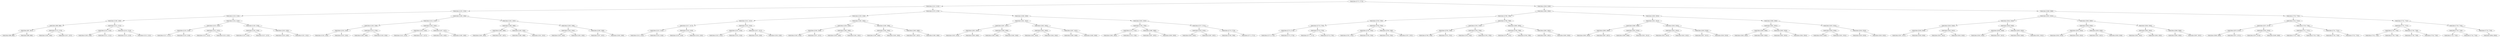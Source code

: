 digraph G{
745301984 [label="Node{data=[2772, 2772]}"]
745301984 -> 302279064
302279064 [label="Node{data=[1513, 1513]}"]
302279064 -> 1951737504
1951737504 [label="Node{data=[1232, 1232]}"]
1951737504 -> 1247644388
1247644388 [label="Node{data=[1216, 1216]}"]
1247644388 -> 96577320
96577320 [label="Node{data=[1208, 1208]}"]
96577320 -> 884491937
884491937 [label="Node{data=[999, 999]}"]
884491937 -> 1761937072
1761937072 [label="Node{data=[997, 997]}"]
1761937072 -> 1328135134
1328135134 [label="Node{data=[996, 996]}"]
1761937072 -> 1205452276
1205452276 [label="Node{data=[998, 998]}"]
884491937 -> 832726752
832726752 [label="Node{data=[1173, 1173]}"]
832726752 -> 1884542690
1884542690 [label="Node{data=[1064, 1064]}"]
832726752 -> 1915122813
1915122813 [label="Node{data=[1207, 1207]}"]
96577320 -> 2014990800
2014990800 [label="Node{data=[1212, 1212]}"]
2014990800 -> 1521331541
1521331541 [label="Node{data=[1210, 1210]}"]
1521331541 -> 875004964
875004964 [label="Node{data=[1209, 1209]}"]
1521331541 -> 1977850689
1977850689 [label="Node{data=[1211, 1211]}"]
2014990800 -> 1608372476
1608372476 [label="Node{data=[1214, 1214]}"]
1608372476 -> 1747781975
1747781975 [label="Node{data=[1213, 1213]}"]
1608372476 -> 1612953298
1612953298 [label="Node{data=[1215, 1215]}"]
1247644388 -> 158531588
158531588 [label="Node{data=[1224, 1224]}"]
158531588 -> 941128678
941128678 [label="Node{data=[1220, 1220]}"]
941128678 -> 956283395
956283395 [label="Node{data=[1218, 1218]}"]
956283395 -> 1167527656
1167527656 [label="Node{data=[1217, 1217]}"]
956283395 -> 1425360254
1425360254 [label="Node{data=[1219, 1219]}"]
941128678 -> 793367373
793367373 [label="Node{data=[1222, 1222]}"]
793367373 -> 1789086469
1789086469 [label="Node{data=[1221, 1221]}"]
793367373 -> 389998839
389998839 [label="Node{data=[1223, 1223]}"]
158531588 -> 1771995611
1771995611 [label="Node{data=[1228, 1228]}"]
1771995611 -> 145548318
145548318 [label="Node{data=[1226, 1226]}"]
145548318 -> 2015849837
2015849837 [label="Node{data=[1225, 1225]}"]
145548318 -> 415128526
415128526 [label="Node{data=[1227, 1227]}"]
1771995611 -> 95654235
95654235 [label="Node{data=[1230, 1230]}"]
95654235 -> 1792023015
1792023015 [label="Node{data=[1229, 1229]}"]
95654235 -> 694115797
694115797 [label="Node{data=[1231, 1231]}"]
1951737504 -> 1138033435
1138033435 [label="Node{data=[1494, 1494]}"]
1138033435 -> 1526037363
1526037363 [label="Node{data=[1414, 1414]}"]
1526037363 -> 805326571
805326571 [label="Node{data=[1236, 1236]}"]
805326571 -> 1675762891
1675762891 [label="Node{data=[1234, 1234]}"]
1675762891 -> 147068535
147068535 [label="Node{data=[1233, 1233]}"]
1675762891 -> 2031868671
2031868671 [label="Node{data=[1235, 1235]}"]
805326571 -> 1272882209
1272882209 [label="Node{data=[1276, 1276]}"]
1272882209 -> 942271957
942271957 [label="Node{data=[1268, 1268]}"]
1272882209 -> 276177673
276177673 [label="Node{data=[1329, 1329]}"]
1526037363 -> 933093338
933093338 [label="Node{data=[1435, 1435]}"]
933093338 -> 165452452
165452452 [label="Node{data=[1416, 1416]}"]
165452452 -> 2121046287
2121046287 [label="Node{data=[1415, 1415]}"]
165452452 -> 1596162976
1596162976 [label="Node{data=[1417, 1417]}"]
933093338 -> 102364305
102364305 [label="Node{data=[1457, 1457]}"]
102364305 -> 1811765068
1811765068 [label="Node{data=[1453, 1453]}"]
102364305 -> 1908613085
1908613085 [label="Node{data=[1493, 1493]}"]
1138033435 -> 842972358
842972358 [label="Node{data=[1502, 1502]}"]
842972358 -> 2076867436
2076867436 [label="Node{data=[1498, 1498]}"]
2076867436 -> 2047607918
2047607918 [label="Node{data=[1496, 1496]}"]
2047607918 -> 332976389
332976389 [label="Node{data=[1495, 1495]}"]
2047607918 -> 1422362420
1422362420 [label="Node{data=[1497, 1497]}"]
2076867436 -> 2097059803
2097059803 [label="Node{data=[1500, 1500]}"]
2097059803 -> 1716245342
1716245342 [label="Node{data=[1499, 1499]}"]
2097059803 -> 869168747
869168747 [label="Node{data=[1501, 1501]}"]
842972358 -> 1540929793
1540929793 [label="Node{data=[1506, 1506]}"]
1540929793 -> 1401994734
1401994734 [label="Node{data=[1504, 1504]}"]
1401994734 -> 1803109857
1803109857 [label="Node{data=[1503, 1503]}"]
1401994734 -> 734272459
734272459 [label="Node{data=[1505, 1505]}"]
1540929793 -> 894086915
894086915 [label="Node{data=[1508, 1508]}"]
894086915 -> 1675828105
1675828105 [label="Node{data=[1507, 1507]}"]
894086915 -> 1108614233
1108614233 [label="Node{data=[1509, 1509]}"]
302279064 -> 1233472915
1233472915 [label="Node{data=[1576, 1576]}"]
1233472915 -> 702009623
702009623 [label="Node{data=[1529, 1529]}"]
702009623 -> 1377020151
1377020151 [label="Node{data=[1521, 1521]}"]
1377020151 -> 805797944
805797944 [label="Node{data=[1517, 1517]}"]
805797944 -> 1393404542
1393404542 [label="Node{data=[1515, 1515]}"]
1393404542 -> 1145411169
1145411169 [label="Node{data=[1514, 1514]}"]
1393404542 -> 199154190
199154190 [label="Node{data=[1516, 1516]}"]
805797944 -> 122981645
122981645 [label="Node{data=[1519, 1519]}"]
122981645 -> 959744451
959744451 [label="Node{data=[1518, 1518]}"]
122981645 -> 1370154522
1370154522 [label="Node{data=[1520, 1520]}"]
1377020151 -> 752437387
752437387 [label="Node{data=[1525, 1525]}"]
752437387 -> 256283896
256283896 [label="Node{data=[1523, 1523]}"]
256283896 -> 312569410
312569410 [label="Node{data=[1522, 1522]}"]
256283896 -> 339591226
339591226 [label="Node{data=[1524, 1524]}"]
752437387 -> 1917210406
1917210406 [label="Node{data=[1527, 1527]}"]
1917210406 -> 1226630338
1226630338 [label="Node{data=[1526, 1526]}"]
1917210406 -> 1356218589
1356218589 [label="Node{data=[1528, 1528]}"]
702009623 -> 705717997
705717997 [label="Node{data=[1562, 1562]}"]
705717997 -> 1794061302
1794061302 [label="Node{data=[1558, 1558]}"]
1794061302 -> 1148973213
1148973213 [label="Node{data=[1556, 1556]}"]
1148973213 -> 642355303
642355303 [label="Node{data=[1530, 1530]}"]
1148973213 -> 256359757
256359757 [label="Node{data=[1557, 1557]}"]
1794061302 -> 472141776
472141776 [label="Node{data=[1560, 1560]}"]
472141776 -> 130067409
130067409 [label="Node{data=[1559, 1559]}"]
472141776 -> 1835059686
1835059686 [label="Node{data=[1561, 1561]}"]
705717997 -> 1610595538
1610595538 [label="Node{data=[1566, 1566]}"]
1610595538 -> 1637556786
1637556786 [label="Node{data=[1564, 1564]}"]
1637556786 -> 1661441011
1661441011 [label="Node{data=[1563, 1563]}"]
1637556786 -> 138627468
138627468 [label="Node{data=[1565, 1565]}"]
1610595538 -> 720928122
720928122 [label="Node{data=[1568, 1568]}"]
720928122 -> 315248805
315248805 [label="Node{data=[1567, 1567]}"]
720928122 -> 1292747012
1292747012 [label="Node{data=[1569, 1569]}"]
1233472915 -> 1594945024
1594945024 [label="Node{data=[1649, 1649]}"]
1594945024 -> 912939829
912939829 [label="Node{data=[1641, 1641]}"]
912939829 -> 1986357797
1986357797 [label="Node{data=[1637, 1637]}"]
1986357797 -> 1430487052
1430487052 [label="Node{data=[1635, 1635]}"]
1430487052 -> 234554442
234554442 [label="Node{data=[1623, 1623]}"]
1430487052 -> 1764513075
1764513075 [label="Node{data=[1636, 1636]}"]
1986357797 -> 876953201
876953201 [label="Node{data=[1639, 1639]}"]
876953201 -> 2102364949
2102364949 [label="Node{data=[1638, 1638]}"]
876953201 -> 683874722
683874722 [label="Node{data=[1640, 1640]}"]
912939829 -> 600654916
600654916 [label="Node{data=[1645, 1645]}"]
600654916 -> 1055277306
1055277306 [label="Node{data=[1643, 1643]}"]
1055277306 -> 1064330000
1064330000 [label="Node{data=[1642, 1642]}"]
1055277306 -> 265184085
265184085 [label="Node{data=[1644, 1644]}"]
600654916 -> 1181284748
1181284748 [label="Node{data=[1647, 1647]}"]
1181284748 -> 1241878571
1241878571 [label="Node{data=[1646, 1646]}"]
1181284748 -> 1993413272
1993413272 [label="Node{data=[1648, 1648]}"]
1594945024 -> 184095708
184095708 [label="Node{data=[2032, 2032]}"]
184095708 -> 198979478
198979478 [label="Node{data=[1785, 1785]}"]
198979478 -> 1832808974
1832808974 [label="Node{data=[1722, 1722]}"]
1832808974 -> 319158499
319158499 [label="Node{data=[1692, 1692]}"]
1832808974 -> 1369472684
1369472684 [label="Node{data=[1728, 1728]}"]
198979478 -> 996821905
996821905 [label="Node{data=[1960, 1960]}"]
996821905 -> 635101424
635101424 [label="Node{data=[1907, 1907]}"]
996821905 -> 430229064
430229064 [label="Node{data=[2000, 2000]}"]
184095708 -> 1269014222
1269014222 [label="Node{data=[2727, 2727]}"]
1269014222 -> 586969832
586969832 [label="Node{data=[2253, 2253]}"]
586969832 -> 1356061479
1356061479 [label="Node{data=[2033, 2033]}"]
586969832 -> 1878704627
1878704627 [label="Node{data=[2397, 2397]}"]
1269014222 -> 947414828
947414828 [label="Node{data=[2770, 2770]}"]
947414828 -> 2035431929
2035431929 [label="Node{data=[2769, 2769]}"]
947414828 -> 932634391
932634391 [label="Node{data=[2771, 2771]}"]
745301984 -> 240805199
240805199 [label="Node{data=[3536, 3536]}"]
240805199 -> 1977627311
1977627311 [label="Node{data=[2804, 2804]}"]
1977627311 -> 496324635
496324635 [label="Node{data=[2788, 2788]}"]
496324635 -> 486165209
486165209 [label="Node{data=[2780, 2780]}"]
486165209 -> 1104622612
1104622612 [label="Node{data=[2776, 2776]}"]
1104622612 -> 903222219
903222219 [label="Node{data=[2774, 2774]}"]
903222219 -> 49584354
49584354 [label="Node{data=[2773, 2773]}"]
903222219 -> 1276552935
1276552935 [label="Node{data=[2775, 2775]}"]
1104622612 -> 874077413
874077413 [label="Node{data=[2778, 2778]}"]
874077413 -> 827607526
827607526 [label="Node{data=[2777, 2777]}"]
874077413 -> 390194342
390194342 [label="Node{data=[2779, 2779]}"]
486165209 -> 1847150903
1847150903 [label="Node{data=[2784, 2784]}"]
1847150903 -> 278519397
278519397 [label="Node{data=[2782, 2782]}"]
278519397 -> 59879145
59879145 [label="Node{data=[2781, 2781]}"]
278519397 -> 460132073
460132073 [label="Node{data=[2783, 2783]}"]
1847150903 -> 1058647106
1058647106 [label="Node{data=[2786, 2786]}"]
1058647106 -> 1630353202
1630353202 [label="Node{data=[2785, 2785]}"]
1058647106 -> 1875196696
1875196696 [label="Node{data=[2787, 2787]}"]
496324635 -> 481061455
481061455 [label="Node{data=[2796, 2796]}"]
481061455 -> 1847963172
1847963172 [label="Node{data=[2792, 2792]}"]
1847963172 -> 1723433077
1723433077 [label="Node{data=[2790, 2790]}"]
1723433077 -> 551713345
551713345 [label="Node{data=[2789, 2789]}"]
1723433077 -> 1600356864
1600356864 [label="Node{data=[2791, 2791]}"]
1847963172 -> 485770054
485770054 [label="Node{data=[2794, 2794]}"]
485770054 -> 912577157
912577157 [label="Node{data=[2793, 2793]}"]
485770054 -> 99063418
99063418 [label="Node{data=[2795, 2795]}"]
481061455 -> 1180137284
1180137284 [label="Node{data=[2800, 2800]}"]
1180137284 -> 2013782715
2013782715 [label="Node{data=[2798, 2798]}"]
2013782715 -> 1760032708
1760032708 [label="Node{data=[2797, 2797]}"]
2013782715 -> 1359673572
1359673572 [label="Node{data=[2799, 2799]}"]
1180137284 -> 739920086
739920086 [label="Node{data=[2802, 2802]}"]
739920086 -> 1808758228
1808758228 [label="Node{data=[2801, 2801]}"]
739920086 -> 1010955966
1010955966 [label="Node{data=[2803, 2803]}"]
1977627311 -> 982184970
982184970 [label="Node{data=[2820, 2820]}"]
982184970 -> 1151879029
1151879029 [label="Node{data=[2812, 2812]}"]
1151879029 -> 1423567841
1423567841 [label="Node{data=[2808, 2808]}"]
1423567841 -> 1738408898
1738408898 [label="Node{data=[2806, 2806]}"]
1738408898 -> 173638047
173638047 [label="Node{data=[2805, 2805]}"]
1738408898 -> 206367822
206367822 [label="Node{data=[2807, 2807]}"]
1423567841 -> 399608005
399608005 [label="Node{data=[2810, 2810]}"]
399608005 -> 12982766
12982766 [label="Node{data=[2809, 2809]}"]
399608005 -> 1188373776
1188373776 [label="Node{data=[2811, 2811]}"]
1151879029 -> 764448536
764448536 [label="Node{data=[2816, 2816]}"]
764448536 -> 916237775
916237775 [label="Node{data=[2814, 2814]}"]
916237775 -> 103140251
103140251 [label="Node{data=[2813, 2813]}"]
916237775 -> 1773634538
1773634538 [label="Node{data=[2815, 2815]}"]
764448536 -> 1081489803
1081489803 [label="Node{data=[2818, 2818]}"]
1081489803 -> 324470431
324470431 [label="Node{data=[2817, 2817]}"]
1081489803 -> 998665853
998665853 [label="Node{data=[2819, 2819]}"]
982184970 -> 1853555252
1853555252 [label="Node{data=[2994, 2994]}"]
1853555252 -> 531678225
531678225 [label="Node{data=[2851, 2851]}"]
531678225 -> 880298630
880298630 [label="Node{data=[2849, 2849]}"]
880298630 -> 1006977010
1006977010 [label="Node{data=[2843, 2843]}"]
880298630 -> 173662436
173662436 [label="Node{data=[2850, 2850]}"]
531678225 -> 332410354
332410354 [label="Node{data=[2853, 2853]}"]
332410354 -> 1695181172
1695181172 [label="Node{data=[2852, 2852]}"]
332410354 -> 1885679752
1885679752 [label="Node{data=[2854, 2854]}"]
1853555252 -> 897495200
897495200 [label="Node{data=[3532, 3532]}"]
897495200 -> 668181568
668181568 [label="Node{data=[3530, 3530]}"]
668181568 -> 295974919
295974919 [label="Node{data=[3529, 3529]}"]
668181568 -> 1218231243
1218231243 [label="Node{data=[3531, 3531]}"]
897495200 -> 136837576
136837576 [label="Node{data=[3534, 3534]}"]
136837576 -> 854371624
854371624 [label="Node{data=[3533, 3533]}"]
136837576 -> 37277554
37277554 [label="Node{data=[3535, 3535]}"]
240805199 -> 802651677
802651677 [label="Node{data=[3568, 3568]}"]
802651677 -> 403254166
403254166 [label="Node{data=[3552, 3552]}"]
403254166 -> 1339768914
1339768914 [label="Node{data=[3544, 3544]}"]
1339768914 -> 198989188
198989188 [label="Node{data=[3540, 3540]}"]
198989188 -> 527426932
527426932 [label="Node{data=[3538, 3538]}"]
527426932 -> 1315649684
1315649684 [label="Node{data=[3537, 3537]}"]
527426932 -> 1529293019
1529293019 [label="Node{data=[3539, 3539]}"]
198989188 -> 851322446
851322446 [label="Node{data=[3542, 3542]}"]
851322446 -> 1377448232
1377448232 [label="Node{data=[3541, 3541]}"]
851322446 -> 1159859303
1159859303 [label="Node{data=[3543, 3543]}"]
1339768914 -> 656508392
656508392 [label="Node{data=[3548, 3548]}"]
656508392 -> 1693338388
1693338388 [label="Node{data=[3546, 3546]}"]
1693338388 -> 1744745936
1744745936 [label="Node{data=[3545, 3545]}"]
1693338388 -> 845859964
845859964 [label="Node{data=[3547, 3547]}"]
656508392 -> 433000732
433000732 [label="Node{data=[3550, 3550]}"]
433000732 -> 267341786
267341786 [label="Node{data=[3549, 3549]}"]
433000732 -> 489503682
489503682 [label="Node{data=[3551, 3551]}"]
403254166 -> 2042633527
2042633527 [label="Node{data=[3560, 3560]}"]
2042633527 -> 417772770
417772770 [label="Node{data=[3556, 3556]}"]
417772770 -> 1837279675
1837279675 [label="Node{data=[3554, 3554]}"]
1837279675 -> 419790050
419790050 [label="Node{data=[3553, 3553]}"]
1837279675 -> 1624634192
1624634192 [label="Node{data=[3555, 3555]}"]
417772770 -> 1295583756
1295583756 [label="Node{data=[3558, 3558]}"]
1295583756 -> 898547041
898547041 [label="Node{data=[3557, 3557]}"]
1295583756 -> 123614558
123614558 [label="Node{data=[3559, 3559]}"]
2042633527 -> 1214122390
1214122390 [label="Node{data=[3564, 3564]}"]
1214122390 -> 1303512059
1303512059 [label="Node{data=[3562, 3562]}"]
1303512059 -> 228051609
228051609 [label="Node{data=[3561, 3561]}"]
1303512059 -> 2073422512
2073422512 [label="Node{data=[3563, 3563]}"]
1214122390 -> 1128222445
1128222445 [label="Node{data=[3566, 3566]}"]
1128222445 -> 516890794
516890794 [label="Node{data=[3565, 3565]}"]
1128222445 -> 759165672
759165672 [label="Node{data=[3567, 3567]}"]
802651677 -> 2032881045
2032881045 [label="Node{data=[7733, 7733]}"]
2032881045 -> 1079651451
1079651451 [label="Node{data=[7513, 7513]}"]
1079651451 -> 662150826
662150826 [label="Node{data=[3572, 3572]}"]
662150826 -> 1972211742
1972211742 [label="Node{data=[3570, 3570]}"]
1972211742 -> 1458121951
1458121951 [label="Node{data=[3569, 3569]}"]
1972211742 -> 1195506573
1195506573 [label="Node{data=[3571, 3571]}"]
662150826 -> 1557708545
1557708545 [label="Node{data=[5555, 5555]}"]
1557708545 -> 1162664420
1162664420 [label="Node{data=[3573, 3573]}"]
1557708545 -> 1516018246
1516018246 [label="Node{data=[5598, 5598]}"]
1079651451 -> 311009043
311009043 [label="Node{data=[7729, 7729]}"]
311009043 -> 187697908
187697908 [label="Node{data=[7727, 7727]}"]
187697908 -> 672162191
672162191 [label="Node{data=[7726, 7726]}"]
187697908 -> 371212385
371212385 [label="Node{data=[7728, 7728]}"]
311009043 -> 1208951985
1208951985 [label="Node{data=[7731, 7731]}"]
1208951985 -> 1130623214
1130623214 [label="Node{data=[7730, 7730]}"]
1208951985 -> 1758784788
1758784788 [label="Node{data=[7732, 7732]}"]
2032881045 -> 2086898471
2086898471 [label="Node{data=[7741, 7741]}"]
2086898471 -> 1308103350
1308103350 [label="Node{data=[7737, 7737]}"]
1308103350 -> 297828199
297828199 [label="Node{data=[7735, 7735]}"]
297828199 -> 1588829190
1588829190 [label="Node{data=[7734, 7734]}"]
297828199 -> 1047076420
1047076420 [label="Node{data=[7736, 7736]}"]
1308103350 -> 864667293
864667293 [label="Node{data=[7739, 7739]}"]
864667293 -> 555793612
555793612 [label="Node{data=[7738, 7738]}"]
864667293 -> 1672566594
1672566594 [label="Node{data=[7740, 7740]}"]
2086898471 -> 366804558
366804558 [label="Node{data=[7745, 7745]}"]
366804558 -> 1746698054
1746698054 [label="Node{data=[7743, 7743]}"]
1746698054 -> 1283356757
1283356757 [label="Node{data=[7742, 7742]}"]
1746698054 -> 630996447
630996447 [label="Node{data=[7744, 7744]}"]
366804558 -> 1472235948
1472235948 [label="Node{data=[7776, 7776]}"]
1472235948 -> 1546467933
1546467933 [label="Node{data=[8384, 8384]}"]
}